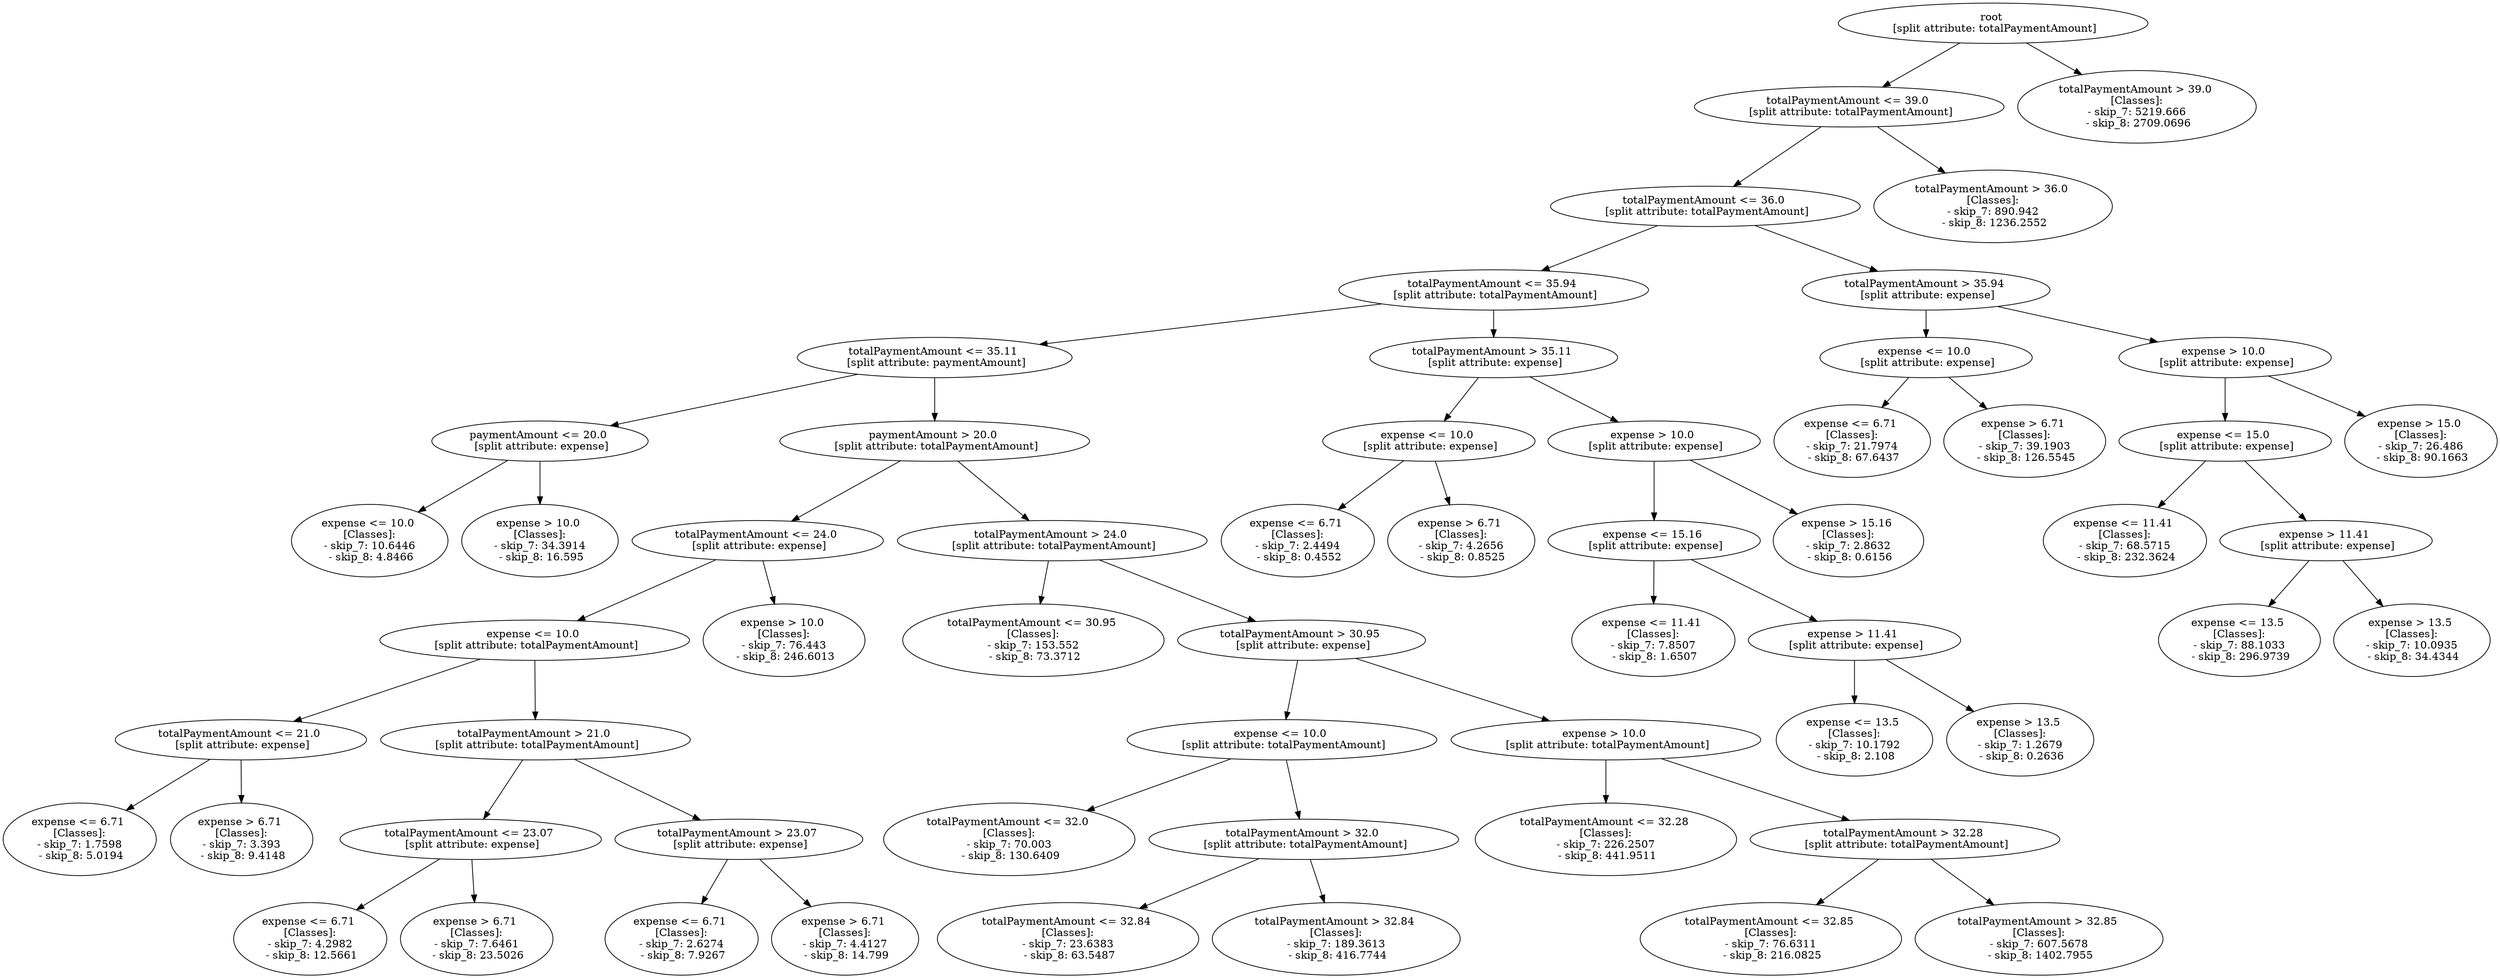 // Road_Traffic_Fine_Management_Process-p_12-2
digraph "Road_Traffic_Fine_Management_Process-p_12-2" {
	"e108ba8d-24b1-4063-94ff-6cc25274201c" [label="root 
 [split attribute: totalPaymentAmount]"]
	"508a2760-b4d5-417b-8657-39d08ea8804d" [label="totalPaymentAmount <= 39.0 
 [split attribute: totalPaymentAmount]"]
	"e108ba8d-24b1-4063-94ff-6cc25274201c" -> "508a2760-b4d5-417b-8657-39d08ea8804d"
	"34ef0263-4699-4d99-98fb-269d822e7fbf" [label="totalPaymentAmount <= 36.0 
 [split attribute: totalPaymentAmount]"]
	"508a2760-b4d5-417b-8657-39d08ea8804d" -> "34ef0263-4699-4d99-98fb-269d822e7fbf"
	"1d78f0f6-b8b1-4ea3-a5ac-7904348e37fe" [label="totalPaymentAmount <= 35.94 
 [split attribute: totalPaymentAmount]"]
	"34ef0263-4699-4d99-98fb-269d822e7fbf" -> "1d78f0f6-b8b1-4ea3-a5ac-7904348e37fe"
	"5b2b2a16-020d-4175-8b7c-0bedb3ed49e2" [label="totalPaymentAmount <= 35.11 
 [split attribute: paymentAmount]"]
	"1d78f0f6-b8b1-4ea3-a5ac-7904348e37fe" -> "5b2b2a16-020d-4175-8b7c-0bedb3ed49e2"
	"f36befe5-5b12-439c-a5be-2345dd552479" [label="paymentAmount <= 20.0 
 [split attribute: expense]"]
	"5b2b2a16-020d-4175-8b7c-0bedb3ed49e2" -> "f36befe5-5b12-439c-a5be-2345dd552479"
	"fb271d82-816e-4fbe-acc4-60db1d9003f3" [label="expense <= 10.0 
 [Classes]: 
 - skip_7: 10.6446 
 - skip_8: 4.8466"]
	"f36befe5-5b12-439c-a5be-2345dd552479" -> "fb271d82-816e-4fbe-acc4-60db1d9003f3"
	"88b713bd-cee2-47b4-868d-164528409aa1" [label="expense > 10.0 
 [Classes]: 
 - skip_7: 34.3914 
 - skip_8: 16.595"]
	"f36befe5-5b12-439c-a5be-2345dd552479" -> "88b713bd-cee2-47b4-868d-164528409aa1"
	"57b30772-4740-4b8b-be87-e63ff2376f9e" [label="paymentAmount > 20.0 
 [split attribute: totalPaymentAmount]"]
	"5b2b2a16-020d-4175-8b7c-0bedb3ed49e2" -> "57b30772-4740-4b8b-be87-e63ff2376f9e"
	"8caeaff3-4d93-4994-b405-ff66f4139df8" [label="totalPaymentAmount <= 24.0 
 [split attribute: expense]"]
	"57b30772-4740-4b8b-be87-e63ff2376f9e" -> "8caeaff3-4d93-4994-b405-ff66f4139df8"
	"bf90db0d-5deb-4f8b-a26a-1240d9d04104" [label="expense <= 10.0 
 [split attribute: totalPaymentAmount]"]
	"8caeaff3-4d93-4994-b405-ff66f4139df8" -> "bf90db0d-5deb-4f8b-a26a-1240d9d04104"
	"5ca71563-480c-4a5b-a6fa-269e25c2e1bc" [label="totalPaymentAmount <= 21.0 
 [split attribute: expense]"]
	"bf90db0d-5deb-4f8b-a26a-1240d9d04104" -> "5ca71563-480c-4a5b-a6fa-269e25c2e1bc"
	"d3bba1a2-182a-4c08-8bc7-ca4e56aca96d" [label="expense <= 6.71 
 [Classes]: 
 - skip_7: 1.7598 
 - skip_8: 5.0194"]
	"5ca71563-480c-4a5b-a6fa-269e25c2e1bc" -> "d3bba1a2-182a-4c08-8bc7-ca4e56aca96d"
	"09c42a3d-32fa-4a5e-a495-d7a5b954a07e" [label="expense > 6.71 
 [Classes]: 
 - skip_7: 3.393 
 - skip_8: 9.4148"]
	"5ca71563-480c-4a5b-a6fa-269e25c2e1bc" -> "09c42a3d-32fa-4a5e-a495-d7a5b954a07e"
	"14d8fbf3-39c6-46e4-b583-26527c9792a7" [label="totalPaymentAmount > 21.0 
 [split attribute: totalPaymentAmount]"]
	"bf90db0d-5deb-4f8b-a26a-1240d9d04104" -> "14d8fbf3-39c6-46e4-b583-26527c9792a7"
	"e7ccb1a5-1606-444c-91ae-613f606d449b" [label="totalPaymentAmount <= 23.07 
 [split attribute: expense]"]
	"14d8fbf3-39c6-46e4-b583-26527c9792a7" -> "e7ccb1a5-1606-444c-91ae-613f606d449b"
	"61ad9cba-e665-43d1-9ea6-3a47afde1431" [label="expense <= 6.71 
 [Classes]: 
 - skip_7: 4.2982 
 - skip_8: 12.5661"]
	"e7ccb1a5-1606-444c-91ae-613f606d449b" -> "61ad9cba-e665-43d1-9ea6-3a47afde1431"
	"464f0779-a72a-4fff-a00d-3d2e1e3a7262" [label="expense > 6.71 
 [Classes]: 
 - skip_7: 7.6461 
 - skip_8: 23.5026"]
	"e7ccb1a5-1606-444c-91ae-613f606d449b" -> "464f0779-a72a-4fff-a00d-3d2e1e3a7262"
	"a59580da-dfde-43ef-a936-c9e12d1a7f3f" [label="totalPaymentAmount > 23.07 
 [split attribute: expense]"]
	"14d8fbf3-39c6-46e4-b583-26527c9792a7" -> "a59580da-dfde-43ef-a936-c9e12d1a7f3f"
	"eedc8de8-6669-4271-b8d6-8cf79b08a467" [label="expense <= 6.71 
 [Classes]: 
 - skip_7: 2.6274 
 - skip_8: 7.9267"]
	"a59580da-dfde-43ef-a936-c9e12d1a7f3f" -> "eedc8de8-6669-4271-b8d6-8cf79b08a467"
	"2eb682fe-0fcd-4e07-8129-a0c4e7b9267a" [label="expense > 6.71 
 [Classes]: 
 - skip_7: 4.4127 
 - skip_8: 14.799"]
	"a59580da-dfde-43ef-a936-c9e12d1a7f3f" -> "2eb682fe-0fcd-4e07-8129-a0c4e7b9267a"
	"812dc37e-15d3-4aba-8d8d-14a3e58a3791" [label="expense > 10.0 
 [Classes]: 
 - skip_7: 76.443 
 - skip_8: 246.6013"]
	"8caeaff3-4d93-4994-b405-ff66f4139df8" -> "812dc37e-15d3-4aba-8d8d-14a3e58a3791"
	"17f0bcb3-97be-45bd-bc34-f1d442b58c85" [label="totalPaymentAmount > 24.0 
 [split attribute: totalPaymentAmount]"]
	"57b30772-4740-4b8b-be87-e63ff2376f9e" -> "17f0bcb3-97be-45bd-bc34-f1d442b58c85"
	"75140a4f-b458-4313-8c43-c4d8835f8527" [label="totalPaymentAmount <= 30.95 
 [Classes]: 
 - skip_7: 153.552 
 - skip_8: 73.3712"]
	"17f0bcb3-97be-45bd-bc34-f1d442b58c85" -> "75140a4f-b458-4313-8c43-c4d8835f8527"
	"fa28670b-fccb-4207-a667-ff6793709788" [label="totalPaymentAmount > 30.95 
 [split attribute: expense]"]
	"17f0bcb3-97be-45bd-bc34-f1d442b58c85" -> "fa28670b-fccb-4207-a667-ff6793709788"
	"724860a6-35db-44e2-8605-412ba438e69b" [label="expense <= 10.0 
 [split attribute: totalPaymentAmount]"]
	"fa28670b-fccb-4207-a667-ff6793709788" -> "724860a6-35db-44e2-8605-412ba438e69b"
	"db396988-a3b3-48d6-bf7e-d65d256e02b7" [label="totalPaymentAmount <= 32.0 
 [Classes]: 
 - skip_7: 70.003 
 - skip_8: 130.6409"]
	"724860a6-35db-44e2-8605-412ba438e69b" -> "db396988-a3b3-48d6-bf7e-d65d256e02b7"
	"9dd85fe8-166a-4030-94ce-19805c4cd9e5" [label="totalPaymentAmount > 32.0 
 [split attribute: totalPaymentAmount]"]
	"724860a6-35db-44e2-8605-412ba438e69b" -> "9dd85fe8-166a-4030-94ce-19805c4cd9e5"
	"fb7c2ad8-40b3-4494-8532-3de823788e28" [label="totalPaymentAmount <= 32.84 
 [Classes]: 
 - skip_7: 23.6383 
 - skip_8: 63.5487"]
	"9dd85fe8-166a-4030-94ce-19805c4cd9e5" -> "fb7c2ad8-40b3-4494-8532-3de823788e28"
	"803bd9eb-7e6d-427d-98eb-43fe7da3dd3a" [label="totalPaymentAmount > 32.84 
 [Classes]: 
 - skip_7: 189.3613 
 - skip_8: 416.7744"]
	"9dd85fe8-166a-4030-94ce-19805c4cd9e5" -> "803bd9eb-7e6d-427d-98eb-43fe7da3dd3a"
	"b9c51cba-3fd1-456f-a25f-c35d6016f5a6" [label="expense > 10.0 
 [split attribute: totalPaymentAmount]"]
	"fa28670b-fccb-4207-a667-ff6793709788" -> "b9c51cba-3fd1-456f-a25f-c35d6016f5a6"
	"64cb4374-a21e-4bce-a565-78fcfa0e62fe" [label="totalPaymentAmount <= 32.28 
 [Classes]: 
 - skip_7: 226.2507 
 - skip_8: 441.9511"]
	"b9c51cba-3fd1-456f-a25f-c35d6016f5a6" -> "64cb4374-a21e-4bce-a565-78fcfa0e62fe"
	"ffa4f59e-e337-477a-8848-8e966bc41c9b" [label="totalPaymentAmount > 32.28 
 [split attribute: totalPaymentAmount]"]
	"b9c51cba-3fd1-456f-a25f-c35d6016f5a6" -> "ffa4f59e-e337-477a-8848-8e966bc41c9b"
	"a866b5fe-e5ee-4a01-b716-bf05fa9664e3" [label="totalPaymentAmount <= 32.85 
 [Classes]: 
 - skip_7: 76.6311 
 - skip_8: 216.0825"]
	"ffa4f59e-e337-477a-8848-8e966bc41c9b" -> "a866b5fe-e5ee-4a01-b716-bf05fa9664e3"
	"21bc9dd2-0c3b-4271-b65c-8a71dddd1dae" [label="totalPaymentAmount > 32.85 
 [Classes]: 
 - skip_7: 607.5678 
 - skip_8: 1402.7955"]
	"ffa4f59e-e337-477a-8848-8e966bc41c9b" -> "21bc9dd2-0c3b-4271-b65c-8a71dddd1dae"
	"4c7392fd-6052-42ff-a025-24cd465fd881" [label="totalPaymentAmount > 35.11 
 [split attribute: expense]"]
	"1d78f0f6-b8b1-4ea3-a5ac-7904348e37fe" -> "4c7392fd-6052-42ff-a025-24cd465fd881"
	"1ecbdc6d-9f75-4849-9668-f47d0e503f29" [label="expense <= 10.0 
 [split attribute: expense]"]
	"4c7392fd-6052-42ff-a025-24cd465fd881" -> "1ecbdc6d-9f75-4849-9668-f47d0e503f29"
	"63d5f2da-5eee-415a-951f-d23a3be338ad" [label="expense <= 6.71 
 [Classes]: 
 - skip_7: 2.4494 
 - skip_8: 0.4552"]
	"1ecbdc6d-9f75-4849-9668-f47d0e503f29" -> "63d5f2da-5eee-415a-951f-d23a3be338ad"
	"b025aa12-16b5-4eb3-a182-da73fcdb916b" [label="expense > 6.71 
 [Classes]: 
 - skip_7: 4.2656 
 - skip_8: 0.8525"]
	"1ecbdc6d-9f75-4849-9668-f47d0e503f29" -> "b025aa12-16b5-4eb3-a182-da73fcdb916b"
	"84a8da1a-e986-4a28-8292-35693c2cd9b8" [label="expense > 10.0 
 [split attribute: expense]"]
	"4c7392fd-6052-42ff-a025-24cd465fd881" -> "84a8da1a-e986-4a28-8292-35693c2cd9b8"
	"35d916ac-2776-4a07-9a40-328e458e431d" [label="expense <= 15.16 
 [split attribute: expense]"]
	"84a8da1a-e986-4a28-8292-35693c2cd9b8" -> "35d916ac-2776-4a07-9a40-328e458e431d"
	"3c30fa9d-4200-46d1-9fdb-1b0e630fc781" [label="expense <= 11.41 
 [Classes]: 
 - skip_7: 7.8507 
 - skip_8: 1.6507"]
	"35d916ac-2776-4a07-9a40-328e458e431d" -> "3c30fa9d-4200-46d1-9fdb-1b0e630fc781"
	"520ce3c3-e3a0-4c39-9809-a4f65cf7747c" [label="expense > 11.41 
 [split attribute: expense]"]
	"35d916ac-2776-4a07-9a40-328e458e431d" -> "520ce3c3-e3a0-4c39-9809-a4f65cf7747c"
	"cfddb621-4d10-4acf-90df-9ea97b07d3dd" [label="expense <= 13.5 
 [Classes]: 
 - skip_7: 10.1792 
 - skip_8: 2.108"]
	"520ce3c3-e3a0-4c39-9809-a4f65cf7747c" -> "cfddb621-4d10-4acf-90df-9ea97b07d3dd"
	"f1f41ecc-e7d9-4d24-a656-51ddc23c1da9" [label="expense > 13.5 
 [Classes]: 
 - skip_7: 1.2679 
 - skip_8: 0.2636"]
	"520ce3c3-e3a0-4c39-9809-a4f65cf7747c" -> "f1f41ecc-e7d9-4d24-a656-51ddc23c1da9"
	"07893d8d-4189-4562-b1e3-e70290ae713d" [label="expense > 15.16 
 [Classes]: 
 - skip_7: 2.8632 
 - skip_8: 0.6156"]
	"84a8da1a-e986-4a28-8292-35693c2cd9b8" -> "07893d8d-4189-4562-b1e3-e70290ae713d"
	"feb8cc09-9e75-4269-b7ea-42bda06e26e2" [label="totalPaymentAmount > 35.94 
 [split attribute: expense]"]
	"34ef0263-4699-4d99-98fb-269d822e7fbf" -> "feb8cc09-9e75-4269-b7ea-42bda06e26e2"
	"34ff3830-d352-4408-9466-277c38158f45" [label="expense <= 10.0 
 [split attribute: expense]"]
	"feb8cc09-9e75-4269-b7ea-42bda06e26e2" -> "34ff3830-d352-4408-9466-277c38158f45"
	"95d0e505-a28a-47e7-99ff-7cc3dcb43b10" [label="expense <= 6.71 
 [Classes]: 
 - skip_7: 21.7974 
 - skip_8: 67.6437"]
	"34ff3830-d352-4408-9466-277c38158f45" -> "95d0e505-a28a-47e7-99ff-7cc3dcb43b10"
	"a8e410bf-57bf-4d03-8fbe-3e032b8e5350" [label="expense > 6.71 
 [Classes]: 
 - skip_7: 39.1903 
 - skip_8: 126.5545"]
	"34ff3830-d352-4408-9466-277c38158f45" -> "a8e410bf-57bf-4d03-8fbe-3e032b8e5350"
	"98a337a6-03de-41ff-a076-b66fe453d637" [label="expense > 10.0 
 [split attribute: expense]"]
	"feb8cc09-9e75-4269-b7ea-42bda06e26e2" -> "98a337a6-03de-41ff-a076-b66fe453d637"
	"4357ed0b-8118-46cb-8874-bc31d4fca86e" [label="expense <= 15.0 
 [split attribute: expense]"]
	"98a337a6-03de-41ff-a076-b66fe453d637" -> "4357ed0b-8118-46cb-8874-bc31d4fca86e"
	"af5429a6-508f-47f2-ab5d-632da2726335" [label="expense <= 11.41 
 [Classes]: 
 - skip_7: 68.5715 
 - skip_8: 232.3624"]
	"4357ed0b-8118-46cb-8874-bc31d4fca86e" -> "af5429a6-508f-47f2-ab5d-632da2726335"
	"1e8f1cff-d06a-472a-84c3-ba7004109e8f" [label="expense > 11.41 
 [split attribute: expense]"]
	"4357ed0b-8118-46cb-8874-bc31d4fca86e" -> "1e8f1cff-d06a-472a-84c3-ba7004109e8f"
	"8ffd3917-9adb-4215-8d20-5a8f034b91b9" [label="expense <= 13.5 
 [Classes]: 
 - skip_7: 88.1033 
 - skip_8: 296.9739"]
	"1e8f1cff-d06a-472a-84c3-ba7004109e8f" -> "8ffd3917-9adb-4215-8d20-5a8f034b91b9"
	"166a4bea-8bb6-4eb1-99ed-329deb3018b2" [label="expense > 13.5 
 [Classes]: 
 - skip_7: 10.0935 
 - skip_8: 34.4344"]
	"1e8f1cff-d06a-472a-84c3-ba7004109e8f" -> "166a4bea-8bb6-4eb1-99ed-329deb3018b2"
	"124dfd9f-6c23-489d-9dcb-7305505ad3a3" [label="expense > 15.0 
 [Classes]: 
 - skip_7: 26.486 
 - skip_8: 90.1663"]
	"98a337a6-03de-41ff-a076-b66fe453d637" -> "124dfd9f-6c23-489d-9dcb-7305505ad3a3"
	"6b137f92-ab1a-421a-86df-3b48822c3374" [label="totalPaymentAmount > 36.0 
 [Classes]: 
 - skip_7: 890.942 
 - skip_8: 1236.2552"]
	"508a2760-b4d5-417b-8657-39d08ea8804d" -> "6b137f92-ab1a-421a-86df-3b48822c3374"
	"b4e7d868-b7d4-4329-b36d-d5b7e9b30fa7" [label="totalPaymentAmount > 39.0 
 [Classes]: 
 - skip_7: 5219.666 
 - skip_8: 2709.0696"]
	"e108ba8d-24b1-4063-94ff-6cc25274201c" -> "b4e7d868-b7d4-4329-b36d-d5b7e9b30fa7"
}
